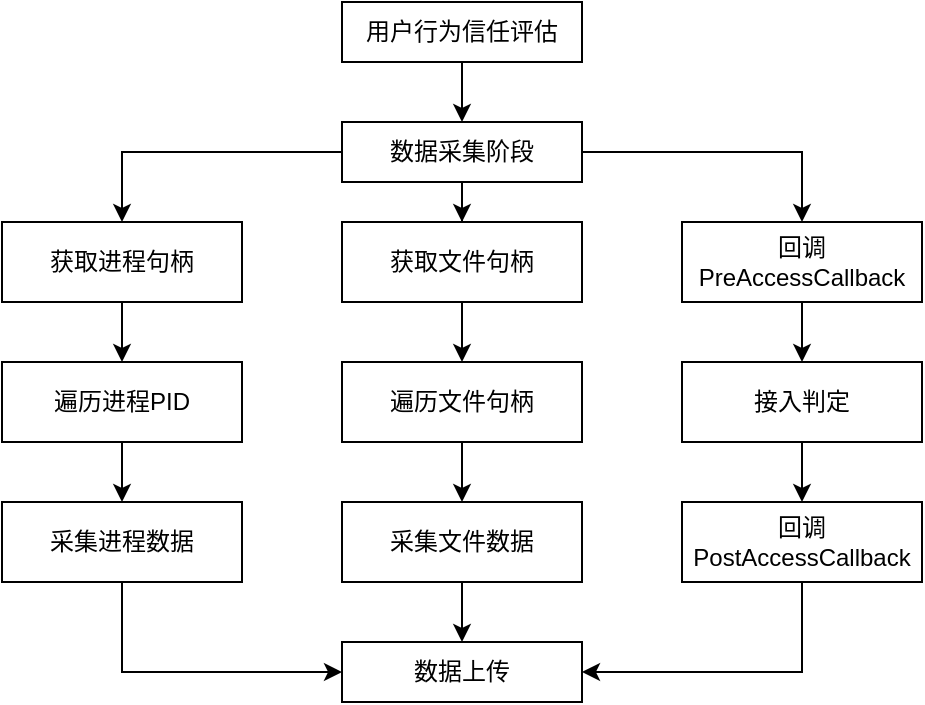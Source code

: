 <mxfile version="24.2.2" type="github">
  <diagram name="第 1 页" id="CWC5emMc-5nlQ2NkqbzQ">
    <mxGraphModel dx="941" dy="479" grid="1" gridSize="10" guides="1" tooltips="1" connect="1" arrows="1" fold="1" page="1" pageScale="1" pageWidth="827" pageHeight="1169" math="0" shadow="0">
      <root>
        <mxCell id="0" />
        <mxCell id="1" parent="0" />
        <mxCell id="8KoYwJnWjwu7ebCnGzD--8" value="" style="edgeStyle=orthogonalEdgeStyle;rounded=0;orthogonalLoop=1;jettySize=auto;html=1;" parent="1" source="8KoYwJnWjwu7ebCnGzD--2" target="8KoYwJnWjwu7ebCnGzD--7" edge="1">
          <mxGeometry relative="1" as="geometry" />
        </mxCell>
        <mxCell id="8KoYwJnWjwu7ebCnGzD--2" value="获取进程句柄" style="rounded=0;whiteSpace=wrap;html=1;" parent="1" vertex="1">
          <mxGeometry x="210" y="300" width="120" height="40" as="geometry" />
        </mxCell>
        <mxCell id="8KoYwJnWjwu7ebCnGzD--10" value="" style="edgeStyle=orthogonalEdgeStyle;rounded=0;orthogonalLoop=1;jettySize=auto;html=1;" parent="1" source="8KoYwJnWjwu7ebCnGzD--3" target="8KoYwJnWjwu7ebCnGzD--9" edge="1">
          <mxGeometry relative="1" as="geometry" />
        </mxCell>
        <mxCell id="8KoYwJnWjwu7ebCnGzD--3" value="获取文件句柄" style="rounded=0;whiteSpace=wrap;html=1;" parent="1" vertex="1">
          <mxGeometry x="380" y="300" width="120" height="40" as="geometry" />
        </mxCell>
        <mxCell id="8KoYwJnWjwu7ebCnGzD--16" value="" style="edgeStyle=orthogonalEdgeStyle;rounded=0;orthogonalLoop=1;jettySize=auto;html=1;" parent="1" source="8KoYwJnWjwu7ebCnGzD--4" target="8KoYwJnWjwu7ebCnGzD--15" edge="1">
          <mxGeometry relative="1" as="geometry" />
        </mxCell>
        <mxCell id="8KoYwJnWjwu7ebCnGzD--4" value="回调&lt;br&gt;PreAccessCallback" style="rounded=0;whiteSpace=wrap;html=1;" parent="1" vertex="1">
          <mxGeometry x="550" y="300" width="120" height="40" as="geometry" />
        </mxCell>
        <mxCell id="8KoYwJnWjwu7ebCnGzD--19" value="" style="edgeStyle=orthogonalEdgeStyle;rounded=0;orthogonalLoop=1;jettySize=auto;html=1;" parent="1" source="8KoYwJnWjwu7ebCnGzD--5" target="8KoYwJnWjwu7ebCnGzD--6" edge="1">
          <mxGeometry relative="1" as="geometry" />
        </mxCell>
        <mxCell id="8KoYwJnWjwu7ebCnGzD--5" value="用户行为信任评估" style="rounded=0;whiteSpace=wrap;html=1;" parent="1" vertex="1">
          <mxGeometry x="380" y="190" width="120" height="30" as="geometry" />
        </mxCell>
        <mxCell id="8KoYwJnWjwu7ebCnGzD--20" style="edgeStyle=orthogonalEdgeStyle;rounded=0;orthogonalLoop=1;jettySize=auto;html=1;entryX=0.5;entryY=0;entryDx=0;entryDy=0;" parent="1" source="8KoYwJnWjwu7ebCnGzD--6" target="8KoYwJnWjwu7ebCnGzD--2" edge="1">
          <mxGeometry relative="1" as="geometry" />
        </mxCell>
        <mxCell id="8KoYwJnWjwu7ebCnGzD--21" style="edgeStyle=orthogonalEdgeStyle;rounded=0;orthogonalLoop=1;jettySize=auto;html=1;entryX=0.5;entryY=0;entryDx=0;entryDy=0;" parent="1" source="8KoYwJnWjwu7ebCnGzD--6" target="8KoYwJnWjwu7ebCnGzD--3" edge="1">
          <mxGeometry relative="1" as="geometry" />
        </mxCell>
        <mxCell id="8KoYwJnWjwu7ebCnGzD--22" style="edgeStyle=orthogonalEdgeStyle;rounded=0;orthogonalLoop=1;jettySize=auto;html=1;entryX=0.5;entryY=0;entryDx=0;entryDy=0;" parent="1" source="8KoYwJnWjwu7ebCnGzD--6" target="8KoYwJnWjwu7ebCnGzD--4" edge="1">
          <mxGeometry relative="1" as="geometry" />
        </mxCell>
        <mxCell id="8KoYwJnWjwu7ebCnGzD--6" value="数据采集阶段" style="rounded=0;whiteSpace=wrap;html=1;" parent="1" vertex="1">
          <mxGeometry x="380" y="250" width="120" height="30" as="geometry" />
        </mxCell>
        <mxCell id="8KoYwJnWjwu7ebCnGzD--12" value="" style="edgeStyle=orthogonalEdgeStyle;rounded=0;orthogonalLoop=1;jettySize=auto;html=1;" parent="1" source="8KoYwJnWjwu7ebCnGzD--7" target="8KoYwJnWjwu7ebCnGzD--11" edge="1">
          <mxGeometry relative="1" as="geometry" />
        </mxCell>
        <mxCell id="8KoYwJnWjwu7ebCnGzD--7" value="遍历进程PID" style="rounded=0;whiteSpace=wrap;html=1;" parent="1" vertex="1">
          <mxGeometry x="210" y="370" width="120" height="40" as="geometry" />
        </mxCell>
        <mxCell id="8KoYwJnWjwu7ebCnGzD--14" value="" style="edgeStyle=orthogonalEdgeStyle;rounded=0;orthogonalLoop=1;jettySize=auto;html=1;" parent="1" source="8KoYwJnWjwu7ebCnGzD--9" target="8KoYwJnWjwu7ebCnGzD--13" edge="1">
          <mxGeometry relative="1" as="geometry" />
        </mxCell>
        <mxCell id="8KoYwJnWjwu7ebCnGzD--9" value="遍历文件句柄" style="rounded=0;whiteSpace=wrap;html=1;" parent="1" vertex="1">
          <mxGeometry x="380" y="370" width="120" height="40" as="geometry" />
        </mxCell>
        <mxCell id="8KoYwJnWjwu7ebCnGzD--25" style="edgeStyle=orthogonalEdgeStyle;rounded=0;orthogonalLoop=1;jettySize=auto;html=1;entryX=0;entryY=0.5;entryDx=0;entryDy=0;exitX=0.5;exitY=1;exitDx=0;exitDy=0;" parent="1" source="8KoYwJnWjwu7ebCnGzD--11" target="8KoYwJnWjwu7ebCnGzD--23" edge="1">
          <mxGeometry relative="1" as="geometry" />
        </mxCell>
        <mxCell id="8KoYwJnWjwu7ebCnGzD--11" value="采集进程数据" style="rounded=0;whiteSpace=wrap;html=1;" parent="1" vertex="1">
          <mxGeometry x="210" y="440" width="120" height="40" as="geometry" />
        </mxCell>
        <mxCell id="8KoYwJnWjwu7ebCnGzD--24" value="" style="edgeStyle=orthogonalEdgeStyle;rounded=0;orthogonalLoop=1;jettySize=auto;html=1;" parent="1" source="8KoYwJnWjwu7ebCnGzD--13" target="8KoYwJnWjwu7ebCnGzD--23" edge="1">
          <mxGeometry relative="1" as="geometry" />
        </mxCell>
        <mxCell id="8KoYwJnWjwu7ebCnGzD--13" value="采集文件数据" style="rounded=0;whiteSpace=wrap;html=1;" parent="1" vertex="1">
          <mxGeometry x="380" y="440" width="120" height="40" as="geometry" />
        </mxCell>
        <mxCell id="8KoYwJnWjwu7ebCnGzD--18" value="" style="edgeStyle=orthogonalEdgeStyle;rounded=0;orthogonalLoop=1;jettySize=auto;html=1;" parent="1" source="8KoYwJnWjwu7ebCnGzD--15" target="8KoYwJnWjwu7ebCnGzD--17" edge="1">
          <mxGeometry relative="1" as="geometry" />
        </mxCell>
        <mxCell id="8KoYwJnWjwu7ebCnGzD--15" value="接入判定" style="rounded=0;whiteSpace=wrap;html=1;" parent="1" vertex="1">
          <mxGeometry x="550" y="370" width="120" height="40" as="geometry" />
        </mxCell>
        <mxCell id="8KoYwJnWjwu7ebCnGzD--26" style="edgeStyle=orthogonalEdgeStyle;rounded=0;orthogonalLoop=1;jettySize=auto;html=1;entryX=1;entryY=0.5;entryDx=0;entryDy=0;exitX=0.5;exitY=1;exitDx=0;exitDy=0;" parent="1" source="8KoYwJnWjwu7ebCnGzD--17" target="8KoYwJnWjwu7ebCnGzD--23" edge="1">
          <mxGeometry relative="1" as="geometry" />
        </mxCell>
        <mxCell id="8KoYwJnWjwu7ebCnGzD--17" value="回调&lt;br style=&quot;border-color: var(--border-color);&quot;&gt;PostAccessCallback" style="rounded=0;whiteSpace=wrap;html=1;" parent="1" vertex="1">
          <mxGeometry x="550" y="440" width="120" height="40" as="geometry" />
        </mxCell>
        <mxCell id="8KoYwJnWjwu7ebCnGzD--23" value="数据上传" style="rounded=0;whiteSpace=wrap;html=1;" parent="1" vertex="1">
          <mxGeometry x="380" y="510" width="120" height="30" as="geometry" />
        </mxCell>
      </root>
    </mxGraphModel>
  </diagram>
</mxfile>
